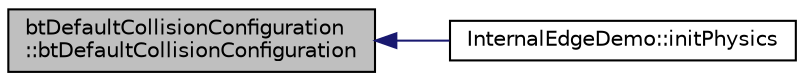 digraph "btDefaultCollisionConfiguration::btDefaultCollisionConfiguration"
{
  edge [fontname="Helvetica",fontsize="10",labelfontname="Helvetica",labelfontsize="10"];
  node [fontname="Helvetica",fontsize="10",shape=record];
  rankdir="LR";
  Node1 [label="btDefaultCollisionConfiguration\l::btDefaultCollisionConfiguration",height=0.2,width=0.4,color="black", fillcolor="grey75", style="filled", fontcolor="black"];
  Node1 -> Node2 [dir="back",color="midnightblue",fontsize="10",style="solid",fontname="Helvetica"];
  Node2 [label="InternalEdgeDemo::initPhysics",height=0.2,width=0.4,color="black", fillcolor="white", style="filled",URL="$class_internal_edge_demo.html#a9cf089910b59a991006128af10989b38"];
}

